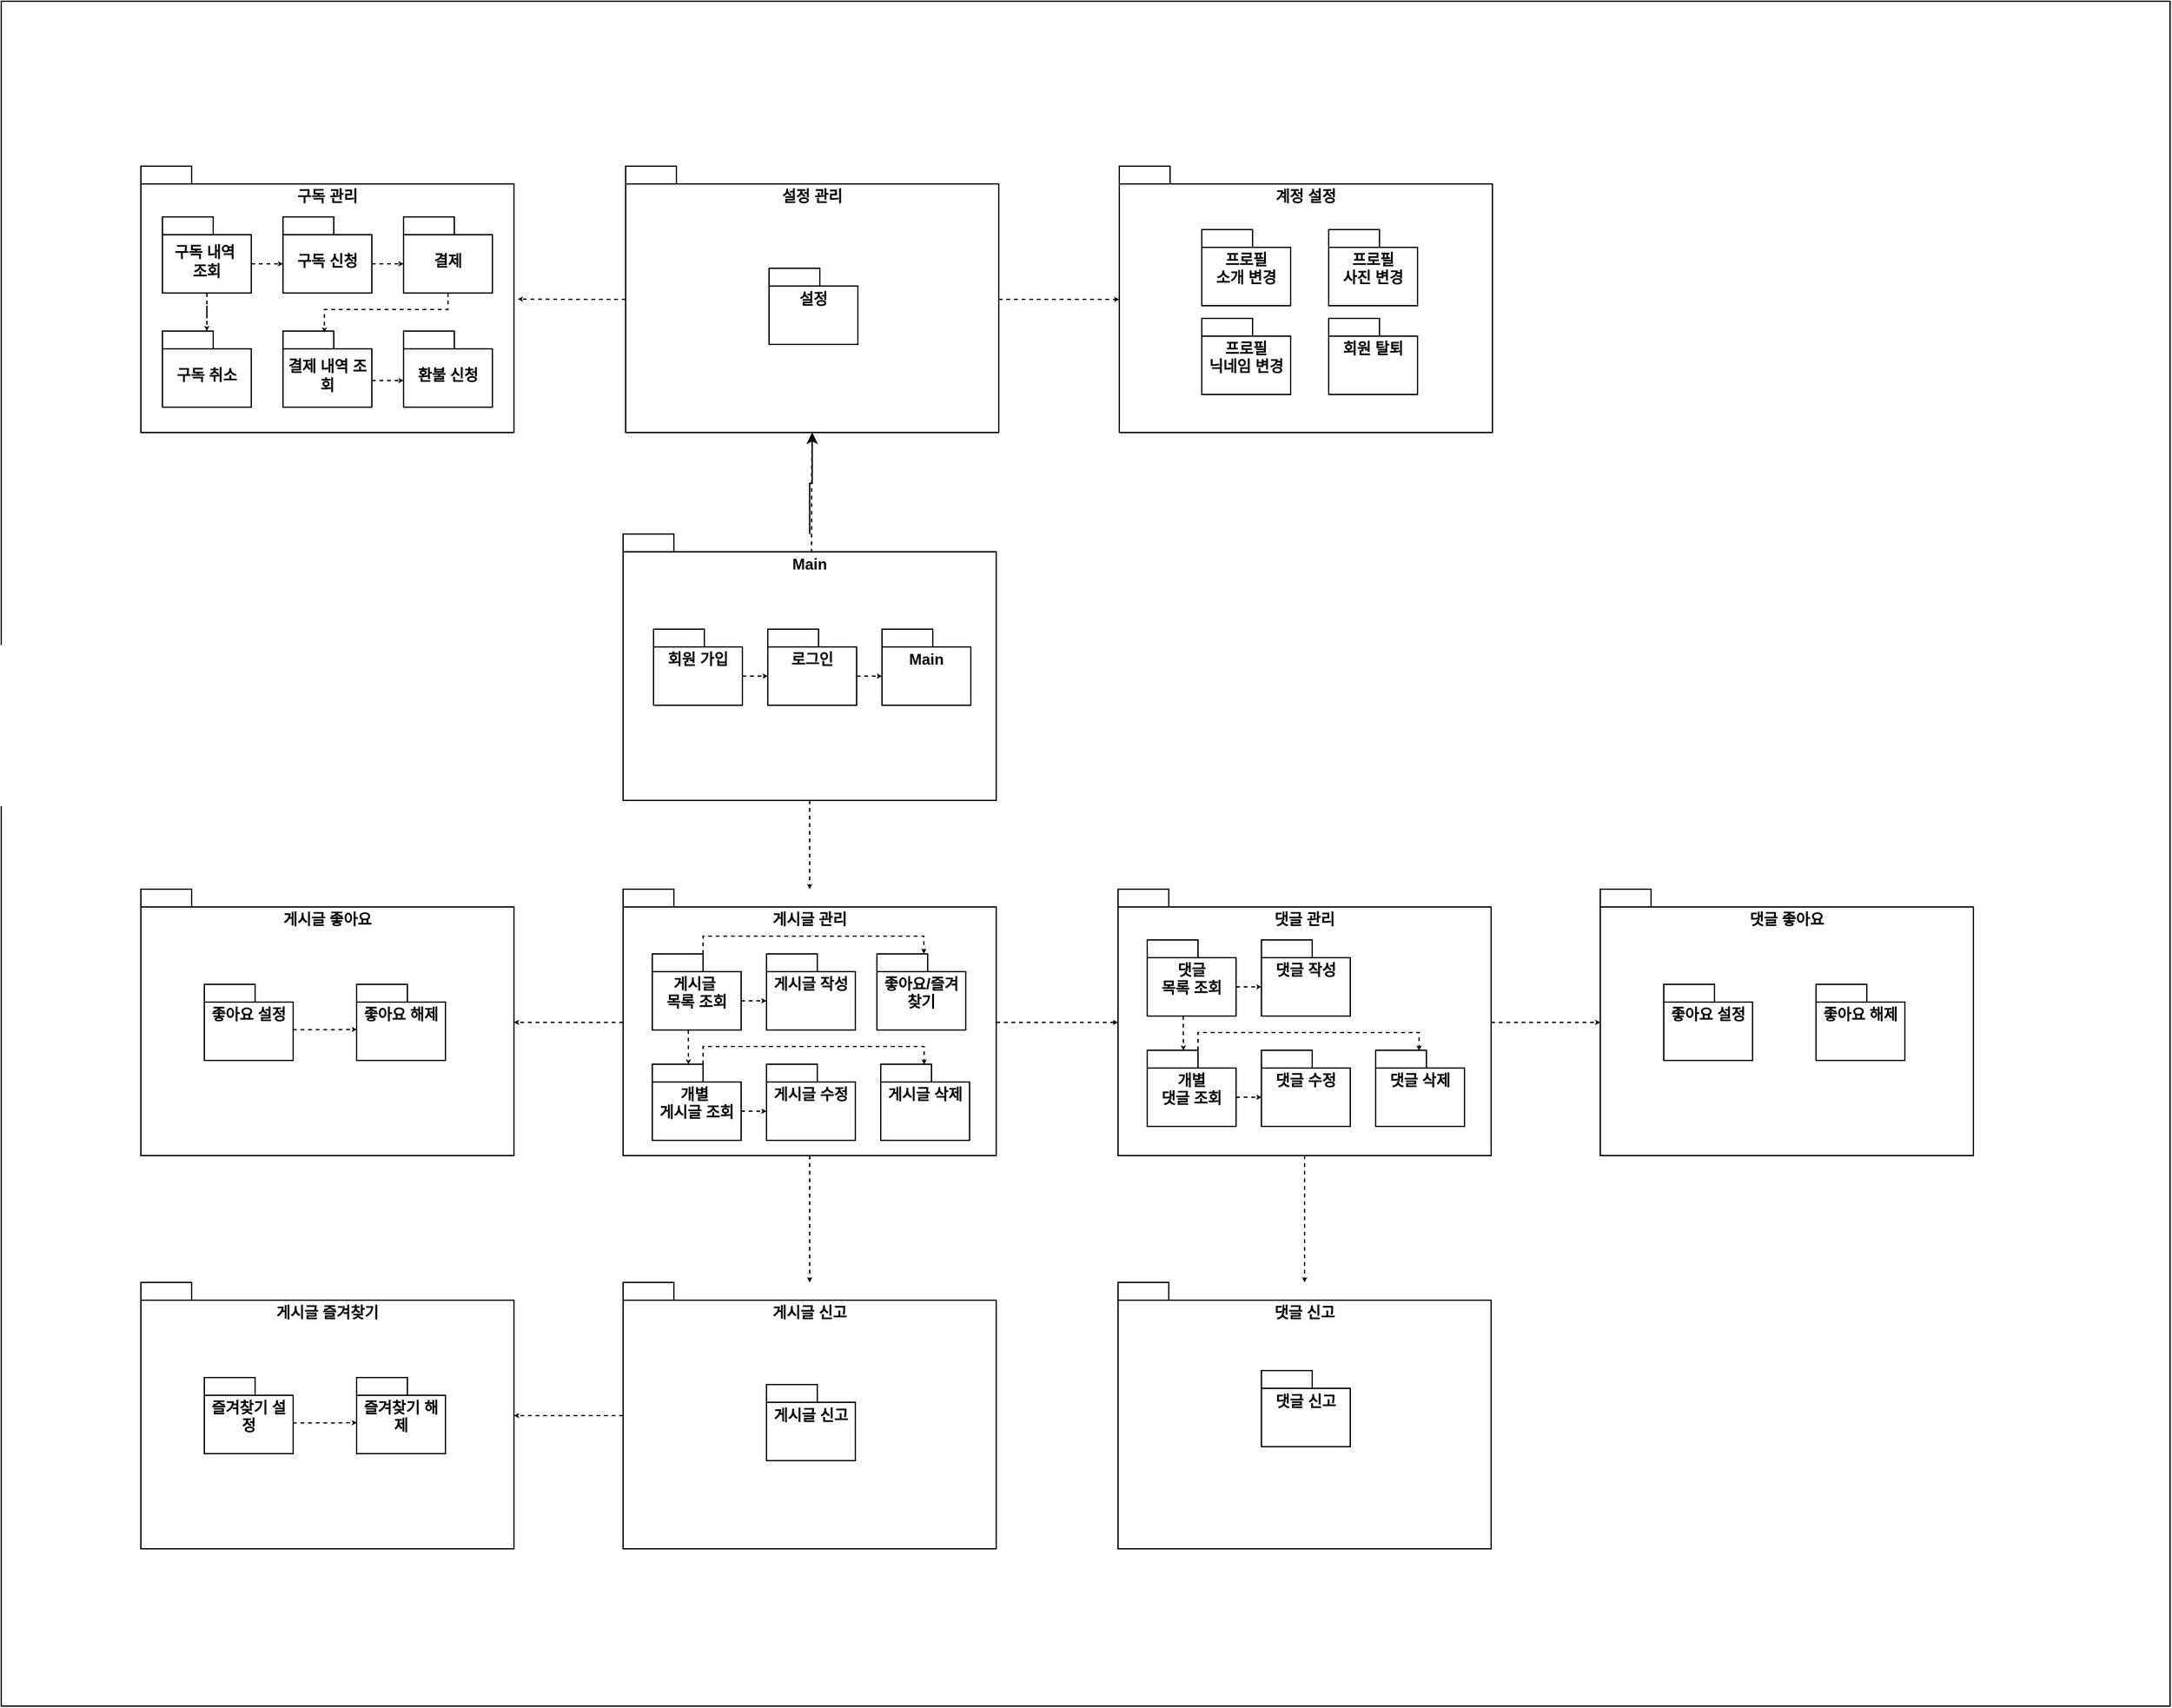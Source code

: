 <mxfile version="28.0.5">
  <diagram name="페이지-1" id="LSf1G-oPDong2yc2xEMc">
    <mxGraphModel dx="8860" dy="6122" grid="1" gridSize="10" guides="1" tooltips="1" connect="1" arrows="1" fold="1" page="1" pageScale="1" pageWidth="827" pageHeight="1169" math="0" shadow="0">
      <root>
        <mxCell id="0" />
        <mxCell id="1" parent="0" />
        <mxCell id="x-kcLSuFVJ4WcSOrK4Yc-52" value="" style="rounded=0;whiteSpace=wrap;html=1;fillColor=light-dark(#FFFFFF,#FFFFFF);" vertex="1" parent="1">
          <mxGeometry x="-400" y="-620" width="1709" height="1344" as="geometry" />
        </mxCell>
        <mxCell id="x-kcLSuFVJ4WcSOrK4Yc-59" style="edgeStyle=orthogonalEdgeStyle;shape=connector;rounded=0;orthogonalLoop=1;jettySize=auto;html=1;dashed=1;strokeColor=light-dark(#000000,#000000);align=center;verticalAlign=top;spacingTop=10;fontFamily=Helvetica;fontSize=12;fontColor=light-dark(#000000,#000000);fontStyle=1;labelBackgroundColor=default;startSize=1;endArrow=classic;endSize=1;fillColor=none;" edge="1" parent="1" source="U2t62KzwQnv9q3FTE6Ki-7" target="U2t62KzwQnv9q3FTE6Ki-53">
          <mxGeometry relative="1" as="geometry" />
        </mxCell>
        <mxCell id="x-kcLSuFVJ4WcSOrK4Yc-60" style="edgeStyle=orthogonalEdgeStyle;shape=connector;rounded=0;orthogonalLoop=1;jettySize=auto;html=1;dashed=1;strokeColor=light-dark(#000000,#000000);align=center;verticalAlign=top;spacingTop=10;fontFamily=Helvetica;fontSize=12;fontColor=light-dark(#000000,#000000);fontStyle=1;labelBackgroundColor=default;startSize=1;endArrow=classic;endSize=1;fillColor=none;" edge="1" parent="1" source="U2t62KzwQnv9q3FTE6Ki-7" target="U2t62KzwQnv9q3FTE6Ki-25">
          <mxGeometry relative="1" as="geometry" />
        </mxCell>
        <mxCell id="x-kcLSuFVJ4WcSOrK4Yc-63" style="edgeStyle=orthogonalEdgeStyle;shape=connector;rounded=0;orthogonalLoop=1;jettySize=auto;html=1;dashed=1;strokeColor=light-dark(#000000,#000000);align=center;verticalAlign=top;spacingTop=10;fontFamily=Helvetica;fontSize=12;fontColor=light-dark(#000000,#000000);fontStyle=1;labelBackgroundColor=default;startSize=1;endArrow=classic;endSize=1;fillColor=none;" edge="1" parent="1" source="U2t62KzwQnv9q3FTE6Ki-7" target="U2t62KzwQnv9q3FTE6Ki-49">
          <mxGeometry relative="1" as="geometry" />
        </mxCell>
        <mxCell id="U2t62KzwQnv9q3FTE6Ki-7" value="게시글 관리" style="shape=folder;fontStyle=1;spacingTop=10;tabWidth=40;tabHeight=14;tabPosition=left;html=1;whiteSpace=wrap;verticalAlign=top;strokeColor=light-dark(#000000,#000000);align=center;fontFamily=Helvetica;fontSize=12;fontColor=light-dark(#000000,#000000);fillColor=none;" parent="1" vertex="1">
          <mxGeometry x="90" y="80" width="294" height="210" as="geometry" />
        </mxCell>
        <mxCell id="U2t62KzwQnv9q3FTE6Ki-10" value="게시글&amp;nbsp;&lt;div&gt;목록 조회&lt;/div&gt;" style="shape=folder;fontStyle=1;spacingTop=10;tabWidth=40;tabHeight=14;tabPosition=left;html=1;whiteSpace=wrap;verticalAlign=top;fontSize=12;strokeColor=light-dark(#000000,#000000);align=center;fontFamily=Helvetica;fontColor=light-dark(#000000,#000000);fillColor=none;" parent="1" vertex="1">
          <mxGeometry x="113" y="131" width="70" height="60" as="geometry" />
        </mxCell>
        <mxCell id="U2t62KzwQnv9q3FTE6Ki-11" value="게시글 작성" style="shape=folder;fontStyle=1;spacingTop=10;tabWidth=40;tabHeight=14;tabPosition=left;html=1;whiteSpace=wrap;verticalAlign=top;fontSize=12;strokeColor=light-dark(#000000,#000000);align=center;fontFamily=Helvetica;fontColor=light-dark(#000000,#000000);fillColor=none;" parent="1" vertex="1">
          <mxGeometry x="203" y="131" width="70" height="60" as="geometry" />
        </mxCell>
        <mxCell id="U2t62KzwQnv9q3FTE6Ki-12" value="게시글 수정" style="shape=folder;fontStyle=1;spacingTop=10;tabWidth=40;tabHeight=14;tabPosition=left;html=1;whiteSpace=wrap;verticalAlign=top;fontSize=12;strokeColor=light-dark(#000000,#000000);align=center;fontFamily=Helvetica;fontColor=light-dark(#000000,#000000);fillColor=none;" parent="1" vertex="1">
          <mxGeometry x="203" y="218" width="70" height="60" as="geometry" />
        </mxCell>
        <mxCell id="U2t62KzwQnv9q3FTE6Ki-13" value="개별&amp;nbsp;&lt;div&gt;게시글&amp;nbsp;&lt;span style=&quot;background-color: transparent; color: light-dark(rgb(0, 0, 0), rgb(255, 255, 255));&quot;&gt;조회&lt;/span&gt;&lt;/div&gt;" style="shape=folder;fontStyle=1;spacingTop=10;tabWidth=40;tabHeight=14;tabPosition=left;html=1;whiteSpace=wrap;verticalAlign=top;fontSize=12;strokeColor=light-dark(#000000,#000000);align=center;fontFamily=Helvetica;fontColor=light-dark(#000000,#000000);fillColor=none;" parent="1" vertex="1">
          <mxGeometry x="113" y="218" width="70" height="60" as="geometry" />
        </mxCell>
        <mxCell id="U2t62KzwQnv9q3FTE6Ki-14" value="게시글 삭제" style="shape=folder;fontStyle=1;spacingTop=10;tabWidth=40;tabHeight=14;tabPosition=left;html=1;whiteSpace=wrap;verticalAlign=top;fontSize=12;strokeColor=light-dark(#000000,#000000);align=center;fontFamily=Helvetica;fontColor=light-dark(#000000,#000000);fillColor=none;" parent="1" vertex="1">
          <mxGeometry x="293" y="218" width="70" height="60" as="geometry" />
        </mxCell>
        <mxCell id="U2t62KzwQnv9q3FTE6Ki-16" style="edgeStyle=orthogonalEdgeStyle;rounded=0;orthogonalLoop=1;jettySize=auto;html=1;exitX=0;exitY=0;exitDx=70;exitDy=37;exitPerimeter=0;entryX=0;entryY=0;entryDx=0;entryDy=37;entryPerimeter=0;dashed=1;startSize=1;endSize=1;strokeColor=light-dark(#000000,#000000);align=center;verticalAlign=top;spacingTop=10;fontFamily=Helvetica;fontSize=12;fontColor=light-dark(#000000,#000000);fontStyle=1;fillColor=none;" parent="1" source="U2t62KzwQnv9q3FTE6Ki-10" target="U2t62KzwQnv9q3FTE6Ki-11" edge="1">
          <mxGeometry relative="1" as="geometry" />
        </mxCell>
        <mxCell id="U2t62KzwQnv9q3FTE6Ki-19" style="edgeStyle=orthogonalEdgeStyle;rounded=0;orthogonalLoop=1;jettySize=auto;html=1;exitX=0.405;exitY=1.003;exitDx=0;exitDy=0;exitPerimeter=0;entryX=0.407;entryY=0.003;entryDx=0;entryDy=0;entryPerimeter=0;dashed=1;startSize=1;endSize=1;strokeColor=light-dark(#000000,#000000);align=center;verticalAlign=top;spacingTop=10;fontFamily=Helvetica;fontSize=12;fontColor=light-dark(#000000,#000000);fontStyle=1;fillColor=none;" parent="1" source="U2t62KzwQnv9q3FTE6Ki-10" target="U2t62KzwQnv9q3FTE6Ki-13" edge="1">
          <mxGeometry relative="1" as="geometry">
            <mxPoint x="141.31" y="191.24" as="sourcePoint" />
            <mxPoint x="141.52" y="217.52" as="targetPoint" />
          </mxGeometry>
        </mxCell>
        <mxCell id="U2t62KzwQnv9q3FTE6Ki-21" style="edgeStyle=orthogonalEdgeStyle;rounded=0;orthogonalLoop=1;jettySize=auto;html=1;exitX=0;exitY=0;exitDx=70;exitDy=37;exitPerimeter=0;entryX=0;entryY=0;entryDx=0;entryDy=37;entryPerimeter=0;dashed=1;strokeColor=light-dark(#000000,#000000);align=center;verticalAlign=top;fontFamily=Helvetica;fontSize=12;fontColor=light-dark(#000000,#000000);labelBackgroundColor=default;startSize=1;endArrow=classic;endSize=1;spacingTop=10;fontStyle=1;fillColor=none;" parent="1" source="U2t62KzwQnv9q3FTE6Ki-13" target="U2t62KzwQnv9q3FTE6Ki-12" edge="1">
          <mxGeometry relative="1" as="geometry" />
        </mxCell>
        <mxCell id="U2t62KzwQnv9q3FTE6Ki-23" style="edgeStyle=orthogonalEdgeStyle;rounded=0;orthogonalLoop=1;jettySize=auto;html=1;exitX=0;exitY=0;exitDx=40;exitDy=0;exitPerimeter=0;entryX=0.489;entryY=0.006;entryDx=0;entryDy=0;entryPerimeter=0;dashed=1;strokeColor=light-dark(#000000,#000000);align=center;verticalAlign=top;fontFamily=Helvetica;fontSize=12;fontColor=light-dark(#000000,#000000);labelBackgroundColor=default;startSize=1;endArrow=classic;endSize=1;spacingTop=10;fontStyle=1;fillColor=none;" parent="1" source="U2t62KzwQnv9q3FTE6Ki-13" target="U2t62KzwQnv9q3FTE6Ki-14" edge="1">
          <mxGeometry relative="1" as="geometry">
            <mxPoint x="310" y="201" as="sourcePoint" />
            <mxPoint x="330" y="201" as="targetPoint" />
            <Array as="points">
              <mxPoint x="153" y="204" />
              <mxPoint x="327" y="204" />
            </Array>
          </mxGeometry>
        </mxCell>
        <mxCell id="x-kcLSuFVJ4WcSOrK4Yc-61" style="edgeStyle=orthogonalEdgeStyle;shape=connector;rounded=0;orthogonalLoop=1;jettySize=auto;html=1;dashed=1;strokeColor=light-dark(#000000,#000000);align=center;verticalAlign=top;spacingTop=10;fontFamily=Helvetica;fontSize=12;fontColor=light-dark(#000000,#000000);fontStyle=1;labelBackgroundColor=default;startSize=1;endArrow=classic;endSize=1;fillColor=none;" edge="1" parent="1" source="U2t62KzwQnv9q3FTE6Ki-25" target="U2t62KzwQnv9q3FTE6Ki-60">
          <mxGeometry relative="1" as="geometry" />
        </mxCell>
        <mxCell id="x-kcLSuFVJ4WcSOrK4Yc-62" style="edgeStyle=orthogonalEdgeStyle;shape=connector;rounded=0;orthogonalLoop=1;jettySize=auto;html=1;dashed=1;strokeColor=light-dark(#000000,#000000);align=center;verticalAlign=top;spacingTop=10;fontFamily=Helvetica;fontSize=12;fontColor=light-dark(#000000,#000000);fontStyle=1;labelBackgroundColor=default;startSize=1;endArrow=classic;endSize=1;fillColor=none;" edge="1" parent="1" source="U2t62KzwQnv9q3FTE6Ki-25" target="U2t62KzwQnv9q3FTE6Ki-51">
          <mxGeometry relative="1" as="geometry" />
        </mxCell>
        <mxCell id="U2t62KzwQnv9q3FTE6Ki-25" value="댓글 관리" style="shape=folder;fontStyle=1;spacingTop=10;tabWidth=40;tabHeight=14;tabPosition=left;html=1;whiteSpace=wrap;verticalAlign=top;strokeColor=light-dark(#000000,#000000);align=center;fontFamily=Helvetica;fontSize=12;fontColor=light-dark(#000000,#000000);fillColor=none;" parent="1" vertex="1">
          <mxGeometry x="480" y="80" width="294" height="210" as="geometry" />
        </mxCell>
        <mxCell id="U2t62KzwQnv9q3FTE6Ki-26" value="댓글&lt;br&gt;&lt;div&gt;목록 조회&lt;/div&gt;" style="shape=folder;fontStyle=1;spacingTop=10;tabWidth=40;tabHeight=14;tabPosition=left;html=1;whiteSpace=wrap;verticalAlign=top;fontSize=12;strokeColor=light-dark(#000000,#000000);align=center;fontFamily=Helvetica;fontColor=light-dark(#000000,#000000);fillColor=none;" parent="1" vertex="1">
          <mxGeometry x="503" y="120" width="70" height="60" as="geometry" />
        </mxCell>
        <mxCell id="U2t62KzwQnv9q3FTE6Ki-27" value="댓글 작성" style="shape=folder;fontStyle=1;spacingTop=10;tabWidth=40;tabHeight=14;tabPosition=left;html=1;whiteSpace=wrap;verticalAlign=top;fontSize=12;strokeColor=light-dark(#000000,#000000);align=center;fontFamily=Helvetica;fontColor=light-dark(#000000,#000000);fillColor=none;" parent="1" vertex="1">
          <mxGeometry x="593" y="120" width="70" height="60" as="geometry" />
        </mxCell>
        <mxCell id="U2t62KzwQnv9q3FTE6Ki-28" value="댓글 수정" style="shape=folder;fontStyle=1;spacingTop=10;tabWidth=40;tabHeight=14;tabPosition=left;html=1;whiteSpace=wrap;verticalAlign=top;fontSize=12;strokeColor=light-dark(#000000,#000000);align=center;fontFamily=Helvetica;fontColor=light-dark(#000000,#000000);fillColor=none;" parent="1" vertex="1">
          <mxGeometry x="593" y="207" width="70" height="60" as="geometry" />
        </mxCell>
        <mxCell id="U2t62KzwQnv9q3FTE6Ki-29" value="개별&lt;br&gt;&lt;div&gt;댓글&amp;nbsp;&lt;span style=&quot;background-color: transparent; color: light-dark(rgb(0, 0, 0), rgb(255, 255, 255));&quot;&gt;조회&lt;/span&gt;&lt;/div&gt;" style="shape=folder;fontStyle=1;spacingTop=10;tabWidth=40;tabHeight=14;tabPosition=left;html=1;whiteSpace=wrap;verticalAlign=top;fontSize=12;strokeColor=light-dark(#000000,#000000);align=center;fontFamily=Helvetica;fontColor=light-dark(#000000,#000000);fillColor=none;" parent="1" vertex="1">
          <mxGeometry x="503" y="207" width="70" height="60" as="geometry" />
        </mxCell>
        <mxCell id="U2t62KzwQnv9q3FTE6Ki-30" value="댓글 삭제" style="shape=folder;fontStyle=1;spacingTop=10;tabWidth=40;tabHeight=14;tabPosition=left;html=1;whiteSpace=wrap;verticalAlign=top;fontSize=12;strokeColor=light-dark(#000000,#000000);align=center;fontFamily=Helvetica;fontColor=light-dark(#000000,#000000);fillColor=none;" parent="1" vertex="1">
          <mxGeometry x="683" y="207" width="70" height="60" as="geometry" />
        </mxCell>
        <mxCell id="U2t62KzwQnv9q3FTE6Ki-31" style="edgeStyle=orthogonalEdgeStyle;rounded=0;orthogonalLoop=1;jettySize=auto;html=1;exitX=0;exitY=0;exitDx=70;exitDy=37;exitPerimeter=0;entryX=0;entryY=0;entryDx=0;entryDy=37;entryPerimeter=0;dashed=1;startSize=1;endSize=1;strokeColor=light-dark(#000000,#000000);align=center;verticalAlign=top;spacingTop=10;fontFamily=Helvetica;fontSize=12;fontColor=light-dark(#000000,#000000);fontStyle=1;fillColor=none;" parent="1" source="U2t62KzwQnv9q3FTE6Ki-26" target="U2t62KzwQnv9q3FTE6Ki-27" edge="1">
          <mxGeometry relative="1" as="geometry" />
        </mxCell>
        <mxCell id="U2t62KzwQnv9q3FTE6Ki-32" style="edgeStyle=orthogonalEdgeStyle;rounded=0;orthogonalLoop=1;jettySize=auto;html=1;exitX=0.405;exitY=1.003;exitDx=0;exitDy=0;exitPerimeter=0;entryX=0.407;entryY=0.003;entryDx=0;entryDy=0;entryPerimeter=0;dashed=1;startSize=1;endSize=1;strokeColor=light-dark(#000000,#000000);align=center;verticalAlign=top;spacingTop=10;fontFamily=Helvetica;fontSize=12;fontColor=light-dark(#000000,#000000);fontStyle=1;fillColor=none;" parent="1" source="U2t62KzwQnv9q3FTE6Ki-26" target="U2t62KzwQnv9q3FTE6Ki-29" edge="1">
          <mxGeometry relative="1" as="geometry">
            <mxPoint x="531.31" y="180.24" as="sourcePoint" />
            <mxPoint x="531.52" y="206.52" as="targetPoint" />
          </mxGeometry>
        </mxCell>
        <mxCell id="U2t62KzwQnv9q3FTE6Ki-33" style="edgeStyle=orthogonalEdgeStyle;rounded=0;orthogonalLoop=1;jettySize=auto;html=1;exitX=0;exitY=0;exitDx=70;exitDy=37;exitPerimeter=0;entryX=0;entryY=0;entryDx=0;entryDy=37;entryPerimeter=0;dashed=1;strokeColor=light-dark(#000000,#000000);align=center;verticalAlign=top;fontFamily=Helvetica;fontSize=12;fontColor=light-dark(#000000,#000000);labelBackgroundColor=default;startSize=1;endArrow=classic;endSize=1;spacingTop=10;fontStyle=1;fillColor=none;" parent="1" source="U2t62KzwQnv9q3FTE6Ki-29" target="U2t62KzwQnv9q3FTE6Ki-28" edge="1">
          <mxGeometry relative="1" as="geometry" />
        </mxCell>
        <mxCell id="U2t62KzwQnv9q3FTE6Ki-34" style="edgeStyle=orthogonalEdgeStyle;rounded=0;orthogonalLoop=1;jettySize=auto;html=1;exitX=0;exitY=0;exitDx=40;exitDy=0;exitPerimeter=0;entryX=0.489;entryY=0.006;entryDx=0;entryDy=0;entryPerimeter=0;dashed=1;strokeColor=light-dark(#000000,#000000);align=center;verticalAlign=top;fontFamily=Helvetica;fontSize=12;fontColor=light-dark(#000000,#000000);labelBackgroundColor=default;startSize=1;endArrow=classic;endSize=1;spacingTop=10;fontStyle=1;fillColor=none;" parent="1" source="U2t62KzwQnv9q3FTE6Ki-29" target="U2t62KzwQnv9q3FTE6Ki-30" edge="1">
          <mxGeometry relative="1" as="geometry">
            <mxPoint x="700" y="190" as="sourcePoint" />
            <mxPoint x="720" y="190" as="targetPoint" />
            <Array as="points">
              <mxPoint x="543" y="193" />
              <mxPoint x="717" y="193" />
            </Array>
          </mxGeometry>
        </mxCell>
        <mxCell id="x-kcLSuFVJ4WcSOrK4Yc-56" style="edgeStyle=orthogonalEdgeStyle;shape=connector;rounded=0;orthogonalLoop=1;jettySize=auto;html=1;dashed=1;strokeColor=light-dark(#000000,#000000);align=center;verticalAlign=top;spacingTop=10;fontFamily=Helvetica;fontSize=12;fontColor=light-dark(#000000,#000000);fontStyle=1;labelBackgroundColor=default;startSize=1;endArrow=classic;endSize=1;fillColor=none;" edge="1" parent="1" source="U2t62KzwQnv9q3FTE6Ki-35" target="U2t62KzwQnv9q3FTE6Ki-7">
          <mxGeometry relative="1" as="geometry" />
        </mxCell>
        <mxCell id="U2t62KzwQnv9q3FTE6Ki-35" value="Main" style="shape=folder;fontStyle=1;spacingTop=10;tabWidth=40;tabHeight=14;tabPosition=left;html=1;whiteSpace=wrap;verticalAlign=top;strokeColor=light-dark(#000000,#000000);align=center;fontFamily=Helvetica;fontSize=12;fontColor=light-dark(#000000,#000000);fillColor=none;" parent="1" vertex="1">
          <mxGeometry x="90" y="-200" width="294" height="210" as="geometry" />
        </mxCell>
        <mxCell id="U2t62KzwQnv9q3FTE6Ki-36" value="로그인" style="shape=folder;fontStyle=1;spacingTop=10;tabWidth=40;tabHeight=14;tabPosition=left;html=1;whiteSpace=wrap;verticalAlign=top;fontSize=12;strokeColor=light-dark(#000000,#000000);align=center;fontFamily=Helvetica;fontColor=light-dark(#000000,#000000);fillColor=none;" parent="1" vertex="1">
          <mxGeometry x="204" y="-125" width="70" height="60" as="geometry" />
        </mxCell>
        <mxCell id="U2t62KzwQnv9q3FTE6Ki-37" value="Main" style="shape=folder;fontStyle=1;spacingTop=10;tabWidth=40;tabHeight=14;tabPosition=left;html=1;whiteSpace=wrap;verticalAlign=top;fontSize=12;strokeColor=light-dark(#000000,#000000);align=center;fontFamily=Helvetica;fontColor=light-dark(#000000,#000000);fillColor=none;" parent="1" vertex="1">
          <mxGeometry x="294" y="-125" width="70" height="60" as="geometry" />
        </mxCell>
        <mxCell id="U2t62KzwQnv9q3FTE6Ki-41" style="edgeStyle=orthogonalEdgeStyle;rounded=0;orthogonalLoop=1;jettySize=auto;html=1;exitX=0;exitY=0;exitDx=70;exitDy=37;exitPerimeter=0;entryX=0;entryY=0;entryDx=0;entryDy=37;entryPerimeter=0;dashed=1;startSize=1;endSize=1;strokeColor=light-dark(#000000,#000000);align=center;verticalAlign=top;spacingTop=10;fontFamily=Helvetica;fontSize=12;fontColor=light-dark(#000000,#000000);fontStyle=1;fillColor=none;" parent="1" source="U2t62KzwQnv9q3FTE6Ki-36" target="U2t62KzwQnv9q3FTE6Ki-37" edge="1">
          <mxGeometry relative="1" as="geometry" />
        </mxCell>
        <mxCell id="U2t62KzwQnv9q3FTE6Ki-45" style="edgeStyle=orthogonalEdgeStyle;rounded=0;orthogonalLoop=1;jettySize=auto;html=1;exitX=0;exitY=0;exitDx=70;exitDy=37;exitPerimeter=0;entryX=0;entryY=0;entryDx=0;entryDy=37;entryPerimeter=0;dashed=1;startSize=1;endSize=1;strokeColor=light-dark(#000000,#000000);align=center;verticalAlign=top;spacingTop=10;fontFamily=Helvetica;fontSize=12;fontColor=light-dark(#000000,#000000);fontStyle=1;fillColor=none;" parent="1" source="U2t62KzwQnv9q3FTE6Ki-46" edge="1">
          <mxGeometry relative="1" as="geometry">
            <mxPoint x="204" y="-88" as="targetPoint" />
          </mxGeometry>
        </mxCell>
        <mxCell id="U2t62KzwQnv9q3FTE6Ki-46" value="회원 가입" style="shape=folder;fontStyle=1;spacingTop=10;tabWidth=40;tabHeight=14;tabPosition=left;html=1;whiteSpace=wrap;verticalAlign=top;fontSize=12;strokeColor=light-dark(#000000,#000000);align=center;fontFamily=Helvetica;fontColor=light-dark(#000000,#000000);fillColor=none;" parent="1" vertex="1">
          <mxGeometry x="114" y="-125" width="70" height="60" as="geometry" />
        </mxCell>
        <mxCell id="U2t62KzwQnv9q3FTE6Ki-47" value="좋아요/즐겨찾기" style="shape=folder;fontStyle=1;spacingTop=10;tabWidth=40;tabHeight=14;tabPosition=left;html=1;whiteSpace=wrap;verticalAlign=top;fontSize=12;strokeColor=light-dark(#000000,#000000);align=center;fontFamily=Helvetica;fontColor=light-dark(#000000,#000000);fillColor=none;" parent="1" vertex="1">
          <mxGeometry x="290" y="131" width="70" height="60" as="geometry" />
        </mxCell>
        <mxCell id="U2t62KzwQnv9q3FTE6Ki-48" style="edgeStyle=orthogonalEdgeStyle;rounded=0;orthogonalLoop=1;jettySize=auto;html=1;exitX=0;exitY=0;exitDx=40;exitDy=0;exitPerimeter=0;entryX=0.489;entryY=0.006;entryDx=0;entryDy=0;entryPerimeter=0;dashed=1;strokeColor=light-dark(#000000,#000000);align=center;verticalAlign=top;fontFamily=Helvetica;fontSize=12;fontColor=light-dark(#000000,#000000);labelBackgroundColor=default;startSize=1;endArrow=classic;endSize=1;spacingTop=10;fontStyle=1;fillColor=none;" parent="1" edge="1">
          <mxGeometry relative="1" as="geometry">
            <mxPoint x="153" y="131" as="sourcePoint" />
            <mxPoint x="327" y="131" as="targetPoint" />
            <Array as="points">
              <mxPoint x="153" y="117" />
              <mxPoint x="327" y="117" />
            </Array>
          </mxGeometry>
        </mxCell>
        <mxCell id="x-kcLSuFVJ4WcSOrK4Yc-64" style="edgeStyle=orthogonalEdgeStyle;shape=connector;rounded=0;orthogonalLoop=1;jettySize=auto;html=1;dashed=1;strokeColor=light-dark(#000000,#000000);align=center;verticalAlign=top;spacingTop=10;fontFamily=Helvetica;fontSize=12;fontColor=light-dark(#000000,#000000);fontStyle=1;labelBackgroundColor=default;startSize=1;endArrow=classic;endSize=1;fillColor=none;" edge="1" parent="1" source="U2t62KzwQnv9q3FTE6Ki-49" target="U2t62KzwQnv9q3FTE6Ki-65">
          <mxGeometry relative="1" as="geometry" />
        </mxCell>
        <mxCell id="U2t62KzwQnv9q3FTE6Ki-49" value="게시글 신고" style="shape=folder;fontStyle=1;spacingTop=10;tabWidth=40;tabHeight=14;tabPosition=left;html=1;whiteSpace=wrap;verticalAlign=top;strokeColor=light-dark(#000000,#000000);align=center;fontFamily=Helvetica;fontSize=12;fontColor=light-dark(#000000,#000000);fillColor=none;" parent="1" vertex="1">
          <mxGeometry x="90" y="390" width="294" height="210" as="geometry" />
        </mxCell>
        <mxCell id="U2t62KzwQnv9q3FTE6Ki-50" value="게시글 신고" style="shape=folder;fontStyle=1;spacingTop=10;tabWidth=40;tabHeight=14;tabPosition=left;html=1;whiteSpace=wrap;verticalAlign=top;fontSize=12;strokeColor=light-dark(#000000,#000000);align=center;fontFamily=Helvetica;fontColor=light-dark(#000000,#000000);fillColor=none;" parent="1" vertex="1">
          <mxGeometry x="203" y="470.5" width="70" height="60" as="geometry" />
        </mxCell>
        <mxCell id="U2t62KzwQnv9q3FTE6Ki-51" value="댓글 신고" style="shape=folder;fontStyle=1;spacingTop=10;tabWidth=40;tabHeight=14;tabPosition=left;html=1;whiteSpace=wrap;verticalAlign=top;strokeColor=light-dark(#000000,#000000);align=center;fontFamily=Helvetica;fontSize=12;fontColor=light-dark(#000000,#000000);fillColor=none;" parent="1" vertex="1">
          <mxGeometry x="480" y="390" width="294" height="210" as="geometry" />
        </mxCell>
        <mxCell id="U2t62KzwQnv9q3FTE6Ki-52" value="댓글 신고" style="shape=folder;fontStyle=1;spacingTop=10;tabWidth=40;tabHeight=14;tabPosition=left;html=1;whiteSpace=wrap;verticalAlign=top;fontSize=12;strokeColor=light-dark(#000000,#000000);align=center;fontFamily=Helvetica;fontColor=light-dark(#000000,#000000);fillColor=none;" parent="1" vertex="1">
          <mxGeometry x="593" y="459.5" width="70" height="60" as="geometry" />
        </mxCell>
        <mxCell id="U2t62KzwQnv9q3FTE6Ki-53" value="게시글 좋아요" style="shape=folder;fontStyle=1;spacingTop=10;tabWidth=40;tabHeight=14;tabPosition=left;html=1;whiteSpace=wrap;verticalAlign=top;strokeColor=light-dark(#000000,#000000);align=center;fontFamily=Helvetica;fontSize=12;fontColor=light-dark(#000000,#000000);fillColor=none;" parent="1" vertex="1">
          <mxGeometry x="-290" y="80" width="294" height="210" as="geometry" />
        </mxCell>
        <mxCell id="U2t62KzwQnv9q3FTE6Ki-54" value="좋아요 설정" style="shape=folder;fontStyle=1;spacingTop=10;tabWidth=40;tabHeight=14;tabPosition=left;html=1;whiteSpace=wrap;verticalAlign=top;fontSize=12;strokeColor=light-dark(#000000,#000000);align=center;fontFamily=Helvetica;fontColor=light-dark(#000000,#000000);fillColor=none;" parent="1" vertex="1">
          <mxGeometry x="-240" y="155" width="70" height="60" as="geometry" />
        </mxCell>
        <mxCell id="U2t62KzwQnv9q3FTE6Ki-57" value="좋아요 해제" style="shape=folder;fontStyle=1;spacingTop=10;tabWidth=40;tabHeight=14;tabPosition=left;html=1;whiteSpace=wrap;verticalAlign=top;fontSize=12;strokeColor=light-dark(#000000,#000000);align=center;fontFamily=Helvetica;fontColor=light-dark(#000000,#000000);fillColor=none;" parent="1" vertex="1">
          <mxGeometry x="-120" y="155" width="70" height="60" as="geometry" />
        </mxCell>
        <mxCell id="U2t62KzwQnv9q3FTE6Ki-58" value="좋아요 해제" style="shape=folder;fontStyle=1;spacingTop=10;tabWidth=40;tabHeight=14;tabPosition=left;html=1;whiteSpace=wrap;verticalAlign=top;fontSize=12;strokeColor=light-dark(#000000,#000000);align=center;fontFamily=Helvetica;fontColor=light-dark(#000000,#000000);fillColor=none;" parent="1" vertex="1">
          <mxGeometry x="1030" y="155" width="70" height="60" as="geometry" />
        </mxCell>
        <mxCell id="U2t62KzwQnv9q3FTE6Ki-59" value="좋아요 설정" style="shape=folder;fontStyle=1;spacingTop=10;tabWidth=40;tabHeight=14;tabPosition=left;html=1;whiteSpace=wrap;verticalAlign=top;fontSize=12;strokeColor=light-dark(#000000,#000000);align=center;fontFamily=Helvetica;fontColor=light-dark(#000000,#000000);fillColor=none;" parent="1" vertex="1">
          <mxGeometry x="910" y="155" width="70" height="60" as="geometry" />
        </mxCell>
        <mxCell id="U2t62KzwQnv9q3FTE6Ki-60" value="댓글 좋아요" style="shape=folder;fontStyle=1;spacingTop=10;tabWidth=40;tabHeight=14;tabPosition=left;html=1;whiteSpace=wrap;verticalAlign=top;strokeColor=light-dark(#000000,#000000);align=center;fontFamily=Helvetica;fontSize=12;fontColor=light-dark(#000000,#000000);fillColor=none;" parent="1" vertex="1">
          <mxGeometry x="860" y="80" width="294" height="210" as="geometry" />
        </mxCell>
        <mxCell id="U2t62KzwQnv9q3FTE6Ki-63" style="edgeStyle=orthogonalEdgeStyle;rounded=0;orthogonalLoop=1;jettySize=auto;html=1;exitX=0.997;exitY=0.596;exitDx=0;exitDy=0;exitPerimeter=0;entryX=0.004;entryY=0.593;entryDx=0;entryDy=0;entryPerimeter=0;dashed=1;startSize=1;endSize=1;strokeColor=light-dark(#000000,#000000);align=center;verticalAlign=top;spacingTop=10;fontFamily=Helvetica;fontSize=12;fontColor=light-dark(#000000,#000000);fontStyle=1;fillColor=none;" parent="1" source="U2t62KzwQnv9q3FTE6Ki-54" target="U2t62KzwQnv9q3FTE6Ki-57" edge="1">
          <mxGeometry relative="1" as="geometry">
            <mxPoint x="-170" y="191" as="sourcePoint" />
            <mxPoint x="-150" y="191" as="targetPoint" />
          </mxGeometry>
        </mxCell>
        <mxCell id="U2t62KzwQnv9q3FTE6Ki-65" value="게시글 즐겨찾기" style="shape=folder;fontStyle=1;spacingTop=10;tabWidth=40;tabHeight=14;tabPosition=left;html=1;whiteSpace=wrap;verticalAlign=top;strokeColor=light-dark(#000000,#000000);align=center;fontFamily=Helvetica;fontSize=12;fontColor=light-dark(#000000,#000000);fillColor=none;" parent="1" vertex="1">
          <mxGeometry x="-290" y="390" width="294" height="210" as="geometry" />
        </mxCell>
        <mxCell id="U2t62KzwQnv9q3FTE6Ki-66" value="즐겨찾기 설정" style="shape=folder;fontStyle=1;spacingTop=10;tabWidth=40;tabHeight=14;tabPosition=left;html=1;whiteSpace=wrap;verticalAlign=top;fontSize=12;strokeColor=light-dark(#000000,#000000);align=center;fontFamily=Helvetica;fontColor=light-dark(#000000,#000000);fillColor=none;" parent="1" vertex="1">
          <mxGeometry x="-240" y="465" width="70" height="60" as="geometry" />
        </mxCell>
        <mxCell id="U2t62KzwQnv9q3FTE6Ki-67" value="즐겨찾기 해제" style="shape=folder;fontStyle=1;spacingTop=10;tabWidth=40;tabHeight=14;tabPosition=left;html=1;whiteSpace=wrap;verticalAlign=top;fontSize=12;strokeColor=light-dark(#000000,#000000);align=center;fontFamily=Helvetica;fontColor=light-dark(#000000,#000000);fillColor=none;" parent="1" vertex="1">
          <mxGeometry x="-120" y="465" width="70" height="60" as="geometry" />
        </mxCell>
        <mxCell id="U2t62KzwQnv9q3FTE6Ki-68" style="edgeStyle=orthogonalEdgeStyle;rounded=0;orthogonalLoop=1;jettySize=auto;html=1;exitX=0.997;exitY=0.596;exitDx=0;exitDy=0;exitPerimeter=0;entryX=0.004;entryY=0.593;entryDx=0;entryDy=0;entryPerimeter=0;dashed=1;startSize=1;endSize=1;strokeColor=light-dark(#000000,#000000);align=center;verticalAlign=top;spacingTop=10;fontFamily=Helvetica;fontSize=12;fontColor=light-dark(#000000,#000000);fontStyle=1;fillColor=none;" parent="1" source="U2t62KzwQnv9q3FTE6Ki-66" target="U2t62KzwQnv9q3FTE6Ki-67" edge="1">
          <mxGeometry relative="1" as="geometry">
            <mxPoint x="-170" y="501" as="sourcePoint" />
            <mxPoint x="-150" y="501" as="targetPoint" />
          </mxGeometry>
        </mxCell>
        <mxCell id="x-kcLSuFVJ4WcSOrK4Yc-58" style="edgeStyle=orthogonalEdgeStyle;shape=connector;rounded=0;orthogonalLoop=1;jettySize=auto;html=1;dashed=1;strokeColor=light-dark(#000000,#000000);align=center;verticalAlign=top;spacingTop=10;fontFamily=Helvetica;fontSize=12;fontColor=light-dark(#000000,#000000);fontStyle=1;labelBackgroundColor=default;startSize=1;endArrow=classic;endSize=1;fillColor=none;" edge="1" parent="1" source="U2t62KzwQnv9q3FTE6Ki-69" target="U2t62KzwQnv9q3FTE6Ki-73">
          <mxGeometry relative="1" as="geometry" />
        </mxCell>
        <mxCell id="U2t62KzwQnv9q3FTE6Ki-69" value="설정 관리" style="shape=folder;fontStyle=1;spacingTop=10;tabWidth=40;tabHeight=14;tabPosition=left;html=1;whiteSpace=wrap;verticalAlign=top;strokeColor=light-dark(#000000,#000000);fontColor=light-dark(#000000,#000000);fillColor=none;align=center;fontFamily=Helvetica;fontSize=12;" parent="1" vertex="1">
          <mxGeometry x="92" y="-490" width="294" height="210" as="geometry" />
        </mxCell>
        <mxCell id="U2t62KzwQnv9q3FTE6Ki-70" value="설정" style="shape=folder;fontStyle=1;spacingTop=10;tabWidth=40;tabHeight=14;tabPosition=left;html=1;whiteSpace=wrap;verticalAlign=top;fontSize=12;strokeColor=light-dark(#000000,#000000);align=center;fontFamily=Helvetica;fontColor=light-dark(#000000,#000000);fillColor=none;" parent="1" vertex="1">
          <mxGeometry x="205" y="-409.5" width="70" height="60" as="geometry" />
        </mxCell>
        <mxCell id="U2t62KzwQnv9q3FTE6Ki-71" value="구독 관리" style="shape=folder;fontStyle=1;spacingTop=10;tabWidth=40;tabHeight=14;tabPosition=left;html=1;whiteSpace=wrap;verticalAlign=top;strokeColor=light-dark(#000000,#000000);align=center;fontFamily=Helvetica;fontSize=12;fontColor=light-dark(#000000,#000000);fillColor=none;" parent="1" vertex="1">
          <mxGeometry x="-290" y="-490" width="294" height="210" as="geometry" />
        </mxCell>
        <mxCell id="U2t62KzwQnv9q3FTE6Ki-82" style="edgeStyle=orthogonalEdgeStyle;rounded=0;orthogonalLoop=1;jettySize=auto;html=1;exitX=0.5;exitY=1;exitDx=0;exitDy=0;exitPerimeter=0;dashed=1;strokeColor=light-dark(#000000,#000000);align=center;verticalAlign=top;fontFamily=Helvetica;fontSize=12;fontColor=light-dark(#000000,#000000);labelBackgroundColor=default;startSize=1;endArrow=classic;endSize=1;spacingTop=10;fontStyle=1;fillColor=none;" parent="1" source="U2t62KzwQnv9q3FTE6Ki-72" target="U2t62KzwQnv9q3FTE6Ki-77" edge="1">
          <mxGeometry relative="1" as="geometry" />
        </mxCell>
        <mxCell id="U2t62KzwQnv9q3FTE6Ki-72" value="구독 내역&amp;nbsp;&lt;div&gt;조회&lt;/div&gt;" style="shape=folder;fontStyle=1;spacingTop=10;tabWidth=40;tabHeight=14;tabPosition=left;html=1;whiteSpace=wrap;verticalAlign=middle;fontSize=12;strokeColor=light-dark(#000000,#000000);align=center;fontFamily=Helvetica;fontColor=light-dark(#000000,#000000);fillColor=none;" parent="1" vertex="1">
          <mxGeometry x="-273" y="-450" width="70" height="60" as="geometry" />
        </mxCell>
        <mxCell id="U2t62KzwQnv9q3FTE6Ki-73" value="계정 설정" style="shape=folder;fontStyle=1;spacingTop=10;tabWidth=40;tabHeight=14;tabPosition=left;html=1;whiteSpace=wrap;verticalAlign=top;strokeColor=light-dark(#000000,#000000);align=center;fontFamily=Helvetica;fontSize=12;fontColor=light-dark(#000000,#000000);fillColor=none;" parent="1" vertex="1">
          <mxGeometry x="481" y="-490" width="294" height="210" as="geometry" />
        </mxCell>
        <mxCell id="U2t62KzwQnv9q3FTE6Ki-74" value="프로필&lt;br&gt;소개 변경" style="shape=folder;fontStyle=1;spacingTop=10;tabWidth=40;tabHeight=14;tabPosition=left;html=1;whiteSpace=wrap;verticalAlign=top;fontSize=12;strokeColor=light-dark(#000000,#000000);align=center;fontFamily=Helvetica;fontColor=light-dark(#000000,#000000);fillColor=none;" parent="1" vertex="1">
          <mxGeometry x="546" y="-440" width="70" height="60" as="geometry" />
        </mxCell>
        <mxCell id="U2t62KzwQnv9q3FTE6Ki-75" value="구독 신청" style="shape=folder;fontStyle=1;spacingTop=10;tabWidth=40;tabHeight=14;tabPosition=left;html=1;whiteSpace=wrap;verticalAlign=middle;fontSize=12;strokeColor=light-dark(#000000,#000000);align=center;fontFamily=Helvetica;fontColor=light-dark(#000000,#000000);fillColor=none;" parent="1" vertex="1">
          <mxGeometry x="-178" y="-450" width="70" height="60" as="geometry" />
        </mxCell>
        <mxCell id="U2t62KzwQnv9q3FTE6Ki-76" value="결제" style="shape=folder;fontStyle=1;spacingTop=10;tabWidth=40;tabHeight=14;tabPosition=left;html=1;whiteSpace=wrap;verticalAlign=middle;fontSize=12;strokeColor=light-dark(#000000,#000000);align=center;fontFamily=Helvetica;fontColor=light-dark(#000000,#000000);fillColor=none;" parent="1" vertex="1">
          <mxGeometry x="-83" y="-450" width="70" height="60" as="geometry" />
        </mxCell>
        <mxCell id="U2t62KzwQnv9q3FTE6Ki-77" value="구독 취소" style="shape=folder;fontStyle=1;spacingTop=10;tabWidth=40;tabHeight=14;tabPosition=left;html=1;whiteSpace=wrap;verticalAlign=middle;fontSize=12;strokeColor=light-dark(#000000,#000000);align=center;fontFamily=Helvetica;fontColor=light-dark(#000000,#000000);fillColor=none;" parent="1" vertex="1">
          <mxGeometry x="-273" y="-360" width="70" height="60" as="geometry" />
        </mxCell>
        <mxCell id="U2t62KzwQnv9q3FTE6Ki-84" style="edgeStyle=orthogonalEdgeStyle;rounded=0;orthogonalLoop=1;jettySize=auto;html=1;dashed=1;strokeColor=light-dark(#000000,#000000);align=center;verticalAlign=top;fontFamily=Helvetica;fontSize=12;fontColor=light-dark(#000000,#000000);labelBackgroundColor=default;startSize=1;endArrow=classic;endSize=1;spacingTop=10;fontStyle=1;fillColor=none;" parent="1" edge="1">
          <mxGeometry relative="1" as="geometry">
            <mxPoint x="-108" y="-321" as="sourcePoint" />
            <mxPoint x="-83" y="-321" as="targetPoint" />
          </mxGeometry>
        </mxCell>
        <mxCell id="U2t62KzwQnv9q3FTE6Ki-78" value="결제 내역 조회" style="shape=folder;fontStyle=1;spacingTop=10;tabWidth=40;tabHeight=14;tabPosition=left;html=1;whiteSpace=wrap;verticalAlign=middle;fontSize=12;strokeColor=light-dark(#000000,#000000);align=center;fontFamily=Helvetica;fontColor=light-dark(#000000,#000000);fillColor=none;" parent="1" vertex="1">
          <mxGeometry x="-178" y="-360" width="70" height="60" as="geometry" />
        </mxCell>
        <mxCell id="U2t62KzwQnv9q3FTE6Ki-79" value="환불 신청" style="shape=folder;fontStyle=1;spacingTop=10;tabWidth=40;tabHeight=14;tabPosition=left;html=1;whiteSpace=wrap;verticalAlign=middle;fontSize=12;strokeColor=light-dark(#000000,#000000);align=center;fontFamily=Helvetica;fontColor=light-dark(#000000,#000000);fillColor=none;" parent="1" vertex="1">
          <mxGeometry x="-83" y="-360" width="70" height="60" as="geometry" />
        </mxCell>
        <mxCell id="U2t62KzwQnv9q3FTE6Ki-80" style="edgeStyle=orthogonalEdgeStyle;rounded=0;orthogonalLoop=1;jettySize=auto;html=1;exitX=0;exitY=0;exitDx=70;exitDy=37;exitPerimeter=0;entryX=0;entryY=0;entryDx=0;entryDy=37;entryPerimeter=0;dashed=1;strokeColor=light-dark(#000000,#000000);align=center;verticalAlign=top;fontFamily=Helvetica;fontSize=12;fontColor=light-dark(#000000,#000000);labelBackgroundColor=default;startSize=1;endArrow=classic;endSize=1;spacingTop=10;fontStyle=1;fillColor=none;" parent="1" source="U2t62KzwQnv9q3FTE6Ki-72" target="U2t62KzwQnv9q3FTE6Ki-75" edge="1">
          <mxGeometry relative="1" as="geometry" />
        </mxCell>
        <mxCell id="U2t62KzwQnv9q3FTE6Ki-81" style="edgeStyle=orthogonalEdgeStyle;rounded=0;orthogonalLoop=1;jettySize=auto;html=1;exitX=0;exitY=0;exitDx=70;exitDy=37;exitPerimeter=0;entryX=0;entryY=0;entryDx=0;entryDy=37;entryPerimeter=0;dashed=1;strokeColor=light-dark(#000000,#000000);align=center;verticalAlign=top;fontFamily=Helvetica;fontSize=12;fontColor=light-dark(#000000,#000000);labelBackgroundColor=default;startSize=1;endArrow=classic;endSize=1;spacingTop=10;fontStyle=1;fillColor=none;" parent="1" source="U2t62KzwQnv9q3FTE6Ki-75" target="U2t62KzwQnv9q3FTE6Ki-76" edge="1">
          <mxGeometry relative="1" as="geometry" />
        </mxCell>
        <mxCell id="U2t62KzwQnv9q3FTE6Ki-83" style="edgeStyle=orthogonalEdgeStyle;rounded=0;orthogonalLoop=1;jettySize=auto;html=1;entryX=0.466;entryY=0.019;entryDx=0;entryDy=0;entryPerimeter=0;dashed=1;strokeColor=light-dark(#000000,#000000);align=center;verticalAlign=top;fontFamily=Helvetica;fontSize=12;fontColor=light-dark(#000000,#000000);labelBackgroundColor=default;startSize=1;endArrow=classic;endSize=1;spacingTop=10;fontStyle=1;fillColor=none;" parent="1" source="U2t62KzwQnv9q3FTE6Ki-76" target="U2t62KzwQnv9q3FTE6Ki-78" edge="1">
          <mxGeometry relative="1" as="geometry">
            <Array as="points">
              <mxPoint x="-48" y="-377" />
              <mxPoint x="-145" y="-377" />
            </Array>
          </mxGeometry>
        </mxCell>
        <mxCell id="x-kcLSuFVJ4WcSOrK4Yc-3" value="프로필&lt;br&gt;사진 변경" style="shape=folder;fontStyle=1;spacingTop=10;tabWidth=40;tabHeight=14;tabPosition=left;html=1;whiteSpace=wrap;verticalAlign=top;fontSize=12;strokeColor=light-dark(#000000,#000000);align=center;fontFamily=Helvetica;fontColor=light-dark(#000000,#000000);fillColor=none;" vertex="1" parent="1">
          <mxGeometry x="646" y="-440" width="70" height="60" as="geometry" />
        </mxCell>
        <mxCell id="x-kcLSuFVJ4WcSOrK4Yc-4" value="프로필&lt;br&gt;닉네임 변경" style="shape=folder;fontStyle=1;spacingTop=10;tabWidth=40;tabHeight=14;tabPosition=left;html=1;whiteSpace=wrap;verticalAlign=top;fontSize=12;strokeColor=light-dark(#000000,#000000);align=center;fontFamily=Helvetica;fontColor=light-dark(#000000,#000000);fillColor=none;" vertex="1" parent="1">
          <mxGeometry x="546" y="-370" width="70" height="60" as="geometry" />
        </mxCell>
        <mxCell id="x-kcLSuFVJ4WcSOrK4Yc-5" value="회원 탈퇴" style="shape=folder;fontStyle=1;spacingTop=10;tabWidth=40;tabHeight=14;tabPosition=left;html=1;whiteSpace=wrap;verticalAlign=top;fontSize=12;strokeColor=light-dark(#000000,#000000);align=center;fontFamily=Helvetica;fontColor=light-dark(#000000,#000000);fillColor=none;" vertex="1" parent="1">
          <mxGeometry x="646" y="-370" width="70" height="60" as="geometry" />
        </mxCell>
        <mxCell id="x-kcLSuFVJ4WcSOrK4Yc-53" style="edgeStyle=orthogonalEdgeStyle;rounded=0;orthogonalLoop=1;jettySize=auto;html=1;entryX=0.5;entryY=1;entryDx=0;entryDy=0;entryPerimeter=0;" edge="1" parent="1" source="U2t62KzwQnv9q3FTE6Ki-35" target="U2t62KzwQnv9q3FTE6Ki-69">
          <mxGeometry relative="1" as="geometry" />
        </mxCell>
        <mxCell id="x-kcLSuFVJ4WcSOrK4Yc-54" style="edgeStyle=orthogonalEdgeStyle;rounded=0;orthogonalLoop=1;jettySize=auto;html=1;entryX=0.5;entryY=1;entryDx=0;entryDy=0;entryPerimeter=0;strokeColor=light-dark(#000000,#000000);exitX=0.505;exitY=0.07;exitDx=0;exitDy=0;exitPerimeter=0;dashed=1;align=center;verticalAlign=top;spacingTop=10;fontFamily=Helvetica;fontSize=12;fontColor=light-dark(#000000,#000000);fontStyle=1;labelBackgroundColor=default;startSize=1;endArrow=classic;endSize=1;fillColor=none;" edge="1" parent="1" source="U2t62KzwQnv9q3FTE6Ki-35" target="U2t62KzwQnv9q3FTE6Ki-69">
          <mxGeometry relative="1" as="geometry">
            <mxPoint x="224.997" y="-200" as="sourcePoint" />
            <mxPoint x="226.99" y="-280" as="targetPoint" />
          </mxGeometry>
        </mxCell>
        <mxCell id="x-kcLSuFVJ4WcSOrK4Yc-57" style="edgeStyle=orthogonalEdgeStyle;shape=connector;rounded=0;orthogonalLoop=1;jettySize=auto;html=1;entryX=1.01;entryY=0.499;entryDx=0;entryDy=0;entryPerimeter=0;dashed=1;strokeColor=light-dark(#000000,#000000);align=center;verticalAlign=top;spacingTop=10;fontFamily=Helvetica;fontSize=12;fontColor=light-dark(#000000,#000000);fontStyle=1;labelBackgroundColor=default;startSize=1;endArrow=classic;endSize=1;fillColor=none;" edge="1" parent="1" source="U2t62KzwQnv9q3FTE6Ki-69" target="U2t62KzwQnv9q3FTE6Ki-71">
          <mxGeometry relative="1" as="geometry" />
        </mxCell>
      </root>
    </mxGraphModel>
  </diagram>
</mxfile>

